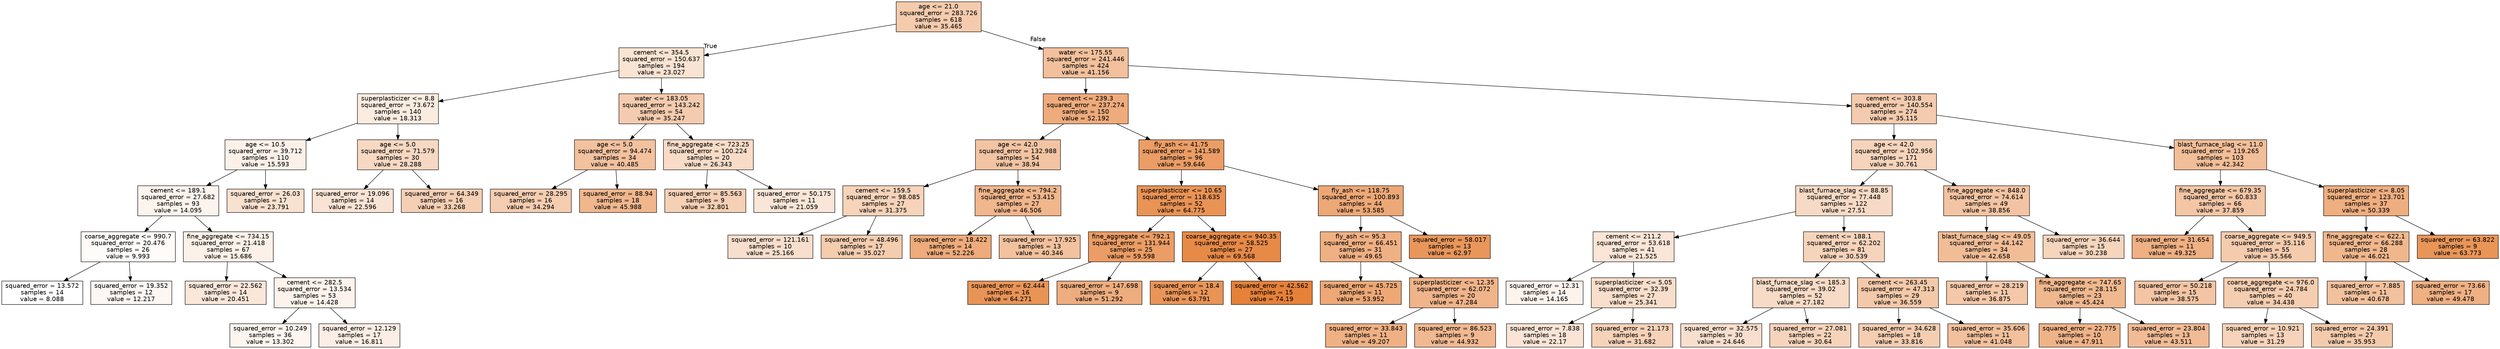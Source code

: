 digraph Tree {
node [shape=box, style="filled", color="black", fontname="helvetica"] ;
edge [fontname="helvetica"] ;
0 [label="age <= 21.0\nsquared_error = 283.726\nsamples = 618\nvalue = 35.465", fillcolor="#f4cbad"] ;
1 [label="cement <= 354.5\nsquared_error = 150.637\nsamples = 194\nvalue = 23.027", fillcolor="#f9e3d2"] ;
0 -> 1 [labeldistance=2.5, labelangle=45, headlabel="True"] ;
2 [label="superplasticizer <= 8.8\nsquared_error = 73.672\nsamples = 140\nvalue = 18.313", fillcolor="#fbece0"] ;
1 -> 2 ;
3 [label="age <= 10.5\nsquared_error = 39.712\nsamples = 110\nvalue = 15.593", fillcolor="#fcf1e9"] ;
2 -> 3 ;
4 [label="cement <= 189.1\nsquared_error = 27.682\nsamples = 93\nvalue = 14.095", fillcolor="#fdf4ed"] ;
3 -> 4 ;
5 [label="coarse_aggregate <= 990.7\nsquared_error = 20.476\nsamples = 26\nvalue = 9.993", fillcolor="#fefbf9"] ;
4 -> 5 ;
6 [label="squared_error = 13.572\nsamples = 14\nvalue = 8.088", fillcolor="#ffffff"] ;
5 -> 6 ;
7 [label="squared_error = 19.352\nsamples = 12\nvalue = 12.217", fillcolor="#fdf7f3"] ;
5 -> 7 ;
8 [label="fine_aggregate <= 734.15\nsquared_error = 21.418\nsamples = 67\nvalue = 15.686", fillcolor="#fcf1e8"] ;
4 -> 8 ;
9 [label="squared_error = 22.562\nsamples = 14\nvalue = 20.451", fillcolor="#fae7da"] ;
8 -> 9 ;
10 [label="cement <= 282.5\nsquared_error = 13.534\nsamples = 53\nvalue = 14.428", fillcolor="#fdf3ec"] ;
8 -> 10 ;
11 [label="squared_error = 10.249\nsamples = 36\nvalue = 13.302", fillcolor="#fdf5ef"] ;
10 -> 11 ;
12 [label="squared_error = 12.129\nsamples = 17\nvalue = 16.811", fillcolor="#fceee5"] ;
10 -> 12 ;
13 [label="squared_error = 26.03\nsamples = 17\nvalue = 23.791", fillcolor="#f9e1d0"] ;
3 -> 13 ;
14 [label="age <= 5.0\nsquared_error = 71.579\nsamples = 30\nvalue = 28.288", fillcolor="#f7d8c2"] ;
2 -> 14 ;
15 [label="squared_error = 19.096\nsamples = 14\nvalue = 22.596", fillcolor="#f9e3d4"] ;
14 -> 15 ;
16 [label="squared_error = 64.349\nsamples = 16\nvalue = 33.268", fillcolor="#f5cfb4"] ;
14 -> 16 ;
17 [label="water <= 183.05\nsquared_error = 143.242\nsamples = 54\nvalue = 35.247", fillcolor="#f4cbae"] ;
1 -> 17 ;
18 [label="age <= 5.0\nsquared_error = 94.474\nsamples = 34\nvalue = 40.485", fillcolor="#f2c19e"] ;
17 -> 18 ;
19 [label="squared_error = 28.295\nsamples = 16\nvalue = 34.294", fillcolor="#f5cdb1"] ;
18 -> 19 ;
20 [label="squared_error = 88.94\nsamples = 18\nvalue = 45.988", fillcolor="#f0b78d"] ;
18 -> 20 ;
21 [label="fine_aggregate <= 723.25\nsquared_error = 100.224\nsamples = 20\nvalue = 26.343", fillcolor="#f8dcc8"] ;
17 -> 21 ;
22 [label="squared_error = 85.563\nsamples = 9\nvalue = 32.801", fillcolor="#f5d0b5"] ;
21 -> 22 ;
23 [label="squared_error = 50.175\nsamples = 11\nvalue = 21.059", fillcolor="#fae6d8"] ;
21 -> 23 ;
24 [label="water <= 175.55\nsquared_error = 241.446\nsamples = 424\nvalue = 41.156", fillcolor="#f2c09c"] ;
0 -> 24 [labeldistance=2.5, labelangle=-45, headlabel="False"] ;
25 [label="cement <= 239.3\nsquared_error = 237.274\nsamples = 150\nvalue = 52.192", fillcolor="#eeab7b"] ;
24 -> 25 ;
26 [label="age <= 42.0\nsquared_error = 132.988\nsamples = 54\nvalue = 38.94", fillcolor="#f3c4a3"] ;
25 -> 26 ;
27 [label="cement <= 159.5\nsquared_error = 98.085\nsamples = 27\nvalue = 31.375", fillcolor="#f6d3b9"] ;
26 -> 27 ;
28 [label="squared_error = 121.161\nsamples = 10\nvalue = 25.166", fillcolor="#f8decc"] ;
27 -> 28 ;
29 [label="squared_error = 48.496\nsamples = 17\nvalue = 35.027", fillcolor="#f4ccae"] ;
27 -> 29 ;
30 [label="fine_aggregate <= 794.2\nsquared_error = 53.415\nsamples = 27\nvalue = 46.506", fillcolor="#f0b68c"] ;
26 -> 30 ;
31 [label="squared_error = 18.422\nsamples = 14\nvalue = 52.226", fillcolor="#eeab7b"] ;
30 -> 31 ;
32 [label="squared_error = 17.925\nsamples = 13\nvalue = 40.346", fillcolor="#f2c29e"] ;
30 -> 32 ;
33 [label="fly_ash <= 41.75\nsquared_error = 141.589\nsamples = 96\nvalue = 59.646", fillcolor="#eb9d65"] ;
25 -> 33 ;
34 [label="superplasticizer <= 10.65\nsquared_error = 118.635\nsamples = 52\nvalue = 64.775", fillcolor="#e99355"] ;
33 -> 34 ;
35 [label="fine_aggregate <= 792.1\nsquared_error = 131.944\nsamples = 25\nvalue = 59.598", fillcolor="#eb9d65"] ;
34 -> 35 ;
36 [label="squared_error = 62.444\nsamples = 16\nvalue = 64.271", fillcolor="#e99457"] ;
35 -> 36 ;
37 [label="squared_error = 147.698\nsamples = 9\nvalue = 51.292", fillcolor="#eead7e"] ;
35 -> 37 ;
38 [label="coarse_aggregate <= 940.35\nsquared_error = 58.525\nsamples = 27\nvalue = 69.568", fillcolor="#e78a47"] ;
34 -> 38 ;
39 [label="squared_error = 18.4\nsamples = 12\nvalue = 63.791", fillcolor="#e99558"] ;
38 -> 39 ;
40 [label="squared_error = 42.562\nsamples = 15\nvalue = 74.19", fillcolor="#e58139"] ;
38 -> 40 ;
41 [label="fly_ash <= 118.75\nsquared_error = 100.893\nsamples = 44\nvalue = 53.585", fillcolor="#eda877"] ;
33 -> 41 ;
42 [label="fly_ash <= 95.3\nsquared_error = 66.451\nsamples = 31\nvalue = 49.65", fillcolor="#efb083"] ;
41 -> 42 ;
43 [label="squared_error = 45.725\nsamples = 11\nvalue = 53.952", fillcolor="#eda876"] ;
42 -> 43 ;
44 [label="superplasticizer <= 12.35\nsquared_error = 62.072\nsamples = 20\nvalue = 47.284", fillcolor="#f0b48a"] ;
42 -> 44 ;
45 [label="squared_error = 33.843\nsamples = 11\nvalue = 49.207", fillcolor="#efb184"] ;
44 -> 45 ;
46 [label="squared_error = 86.523\nsamples = 9\nvalue = 44.932", fillcolor="#f1b991"] ;
44 -> 46 ;
47 [label="squared_error = 58.017\nsamples = 13\nvalue = 62.97", fillcolor="#e9965b"] ;
41 -> 47 ;
48 [label="cement <= 303.8\nsquared_error = 140.554\nsamples = 274\nvalue = 35.115", fillcolor="#f4cbae"] ;
24 -> 48 ;
49 [label="age <= 42.0\nsquared_error = 102.956\nsamples = 171\nvalue = 30.761", fillcolor="#f6d4bb"] ;
48 -> 49 ;
50 [label="blast_furnace_slag <= 88.85\nsquared_error = 77.448\nsamples = 122\nvalue = 27.51", fillcolor="#f7dac5"] ;
49 -> 50 ;
51 [label="cement <= 211.2\nsquared_error = 53.618\nsamples = 41\nvalue = 21.525", fillcolor="#fae5d7"] ;
50 -> 51 ;
52 [label="squared_error = 12.31\nsamples = 14\nvalue = 14.165", fillcolor="#fdf3ed"] ;
51 -> 52 ;
53 [label="superplasticizer <= 5.05\nsquared_error = 32.39\nsamples = 27\nvalue = 25.341", fillcolor="#f8decb"] ;
51 -> 53 ;
54 [label="squared_error = 7.838\nsamples = 18\nvalue = 22.17", fillcolor="#f9e4d5"] ;
53 -> 54 ;
55 [label="squared_error = 21.173\nsamples = 9\nvalue = 31.682", fillcolor="#f6d2b8"] ;
53 -> 55 ;
56 [label="cement <= 188.1\nsquared_error = 62.202\nsamples = 81\nvalue = 30.539", fillcolor="#f6d4bc"] ;
50 -> 56 ;
57 [label="blast_furnace_slag <= 185.3\nsquared_error = 39.02\nsamples = 52\nvalue = 27.182", fillcolor="#f7dbc6"] ;
56 -> 57 ;
58 [label="squared_error = 32.575\nsamples = 30\nvalue = 24.646", fillcolor="#f8dfcd"] ;
57 -> 58 ;
59 [label="squared_error = 27.081\nsamples = 22\nvalue = 30.64", fillcolor="#f6d4bb"] ;
57 -> 59 ;
60 [label="cement <= 263.45\nsquared_error = 47.313\nsamples = 29\nvalue = 36.559", fillcolor="#f4c9aa"] ;
56 -> 60 ;
61 [label="squared_error = 34.628\nsamples = 18\nvalue = 33.816", fillcolor="#f5ceb2"] ;
60 -> 61 ;
62 [label="squared_error = 35.606\nsamples = 11\nvalue = 41.048", fillcolor="#f2c09c"] ;
60 -> 62 ;
63 [label="fine_aggregate <= 848.0\nsquared_error = 74.614\nsamples = 49\nvalue = 38.856", fillcolor="#f3c4a3"] ;
49 -> 63 ;
64 [label="blast_furnace_slag <= 49.05\nsquared_error = 44.142\nsamples = 34\nvalue = 42.658", fillcolor="#f1bd97"] ;
63 -> 64 ;
65 [label="squared_error = 28.219\nsamples = 11\nvalue = 36.875", fillcolor="#f4c8a9"] ;
64 -> 65 ;
66 [label="fine_aggregate <= 747.65\nsquared_error = 28.115\nsamples = 23\nvalue = 45.424", fillcolor="#f0b88f"] ;
64 -> 66 ;
67 [label="squared_error = 22.775\nsamples = 10\nvalue = 47.911", fillcolor="#efb388"] ;
66 -> 67 ;
68 [label="squared_error = 23.804\nsamples = 13\nvalue = 43.511", fillcolor="#f1bb95"] ;
66 -> 68 ;
69 [label="squared_error = 36.644\nsamples = 15\nvalue = 30.238", fillcolor="#f6d5bd"] ;
63 -> 69 ;
70 [label="blast_furnace_slag <= 11.0\nsquared_error = 119.265\nsamples = 103\nvalue = 42.342", fillcolor="#f2be98"] ;
48 -> 70 ;
71 [label="fine_aggregate <= 679.35\nsquared_error = 60.833\nsamples = 66\nvalue = 37.859", fillcolor="#f3c6a6"] ;
70 -> 71 ;
72 [label="squared_error = 31.654\nsamples = 11\nvalue = 49.325", fillcolor="#efb083"] ;
71 -> 72 ;
73 [label="coarse_aggregate <= 949.5\nsquared_error = 35.116\nsamples = 55\nvalue = 35.566", fillcolor="#f4cbad"] ;
71 -> 73 ;
74 [label="squared_error = 50.218\nsamples = 15\nvalue = 38.575", fillcolor="#f3c5a4"] ;
73 -> 74 ;
75 [label="coarse_aggregate <= 976.0\nsquared_error = 24.784\nsamples = 40\nvalue = 34.438", fillcolor="#f5cdb0"] ;
73 -> 75 ;
76 [label="squared_error = 10.921\nsamples = 13\nvalue = 31.29", fillcolor="#f6d3ba"] ;
75 -> 76 ;
77 [label="squared_error = 24.391\nsamples = 27\nvalue = 35.953", fillcolor="#f4caac"] ;
75 -> 77 ;
78 [label="superplasticizer <= 8.05\nsquared_error = 123.701\nsamples = 37\nvalue = 50.339", fillcolor="#eeae80"] ;
70 -> 78 ;
79 [label="fine_aggregate <= 622.1\nsquared_error = 66.288\nsamples = 28\nvalue = 46.021", fillcolor="#f0b78d"] ;
78 -> 79 ;
80 [label="squared_error = 7.885\nsamples = 11\nvalue = 40.678", fillcolor="#f2c19d"] ;
79 -> 80 ;
81 [label="squared_error = 73.66\nsamples = 17\nvalue = 49.478", fillcolor="#efb083"] ;
79 -> 81 ;
82 [label="squared_error = 63.822\nsamples = 9\nvalue = 63.773", fillcolor="#e99558"] ;
78 -> 82 ;
}